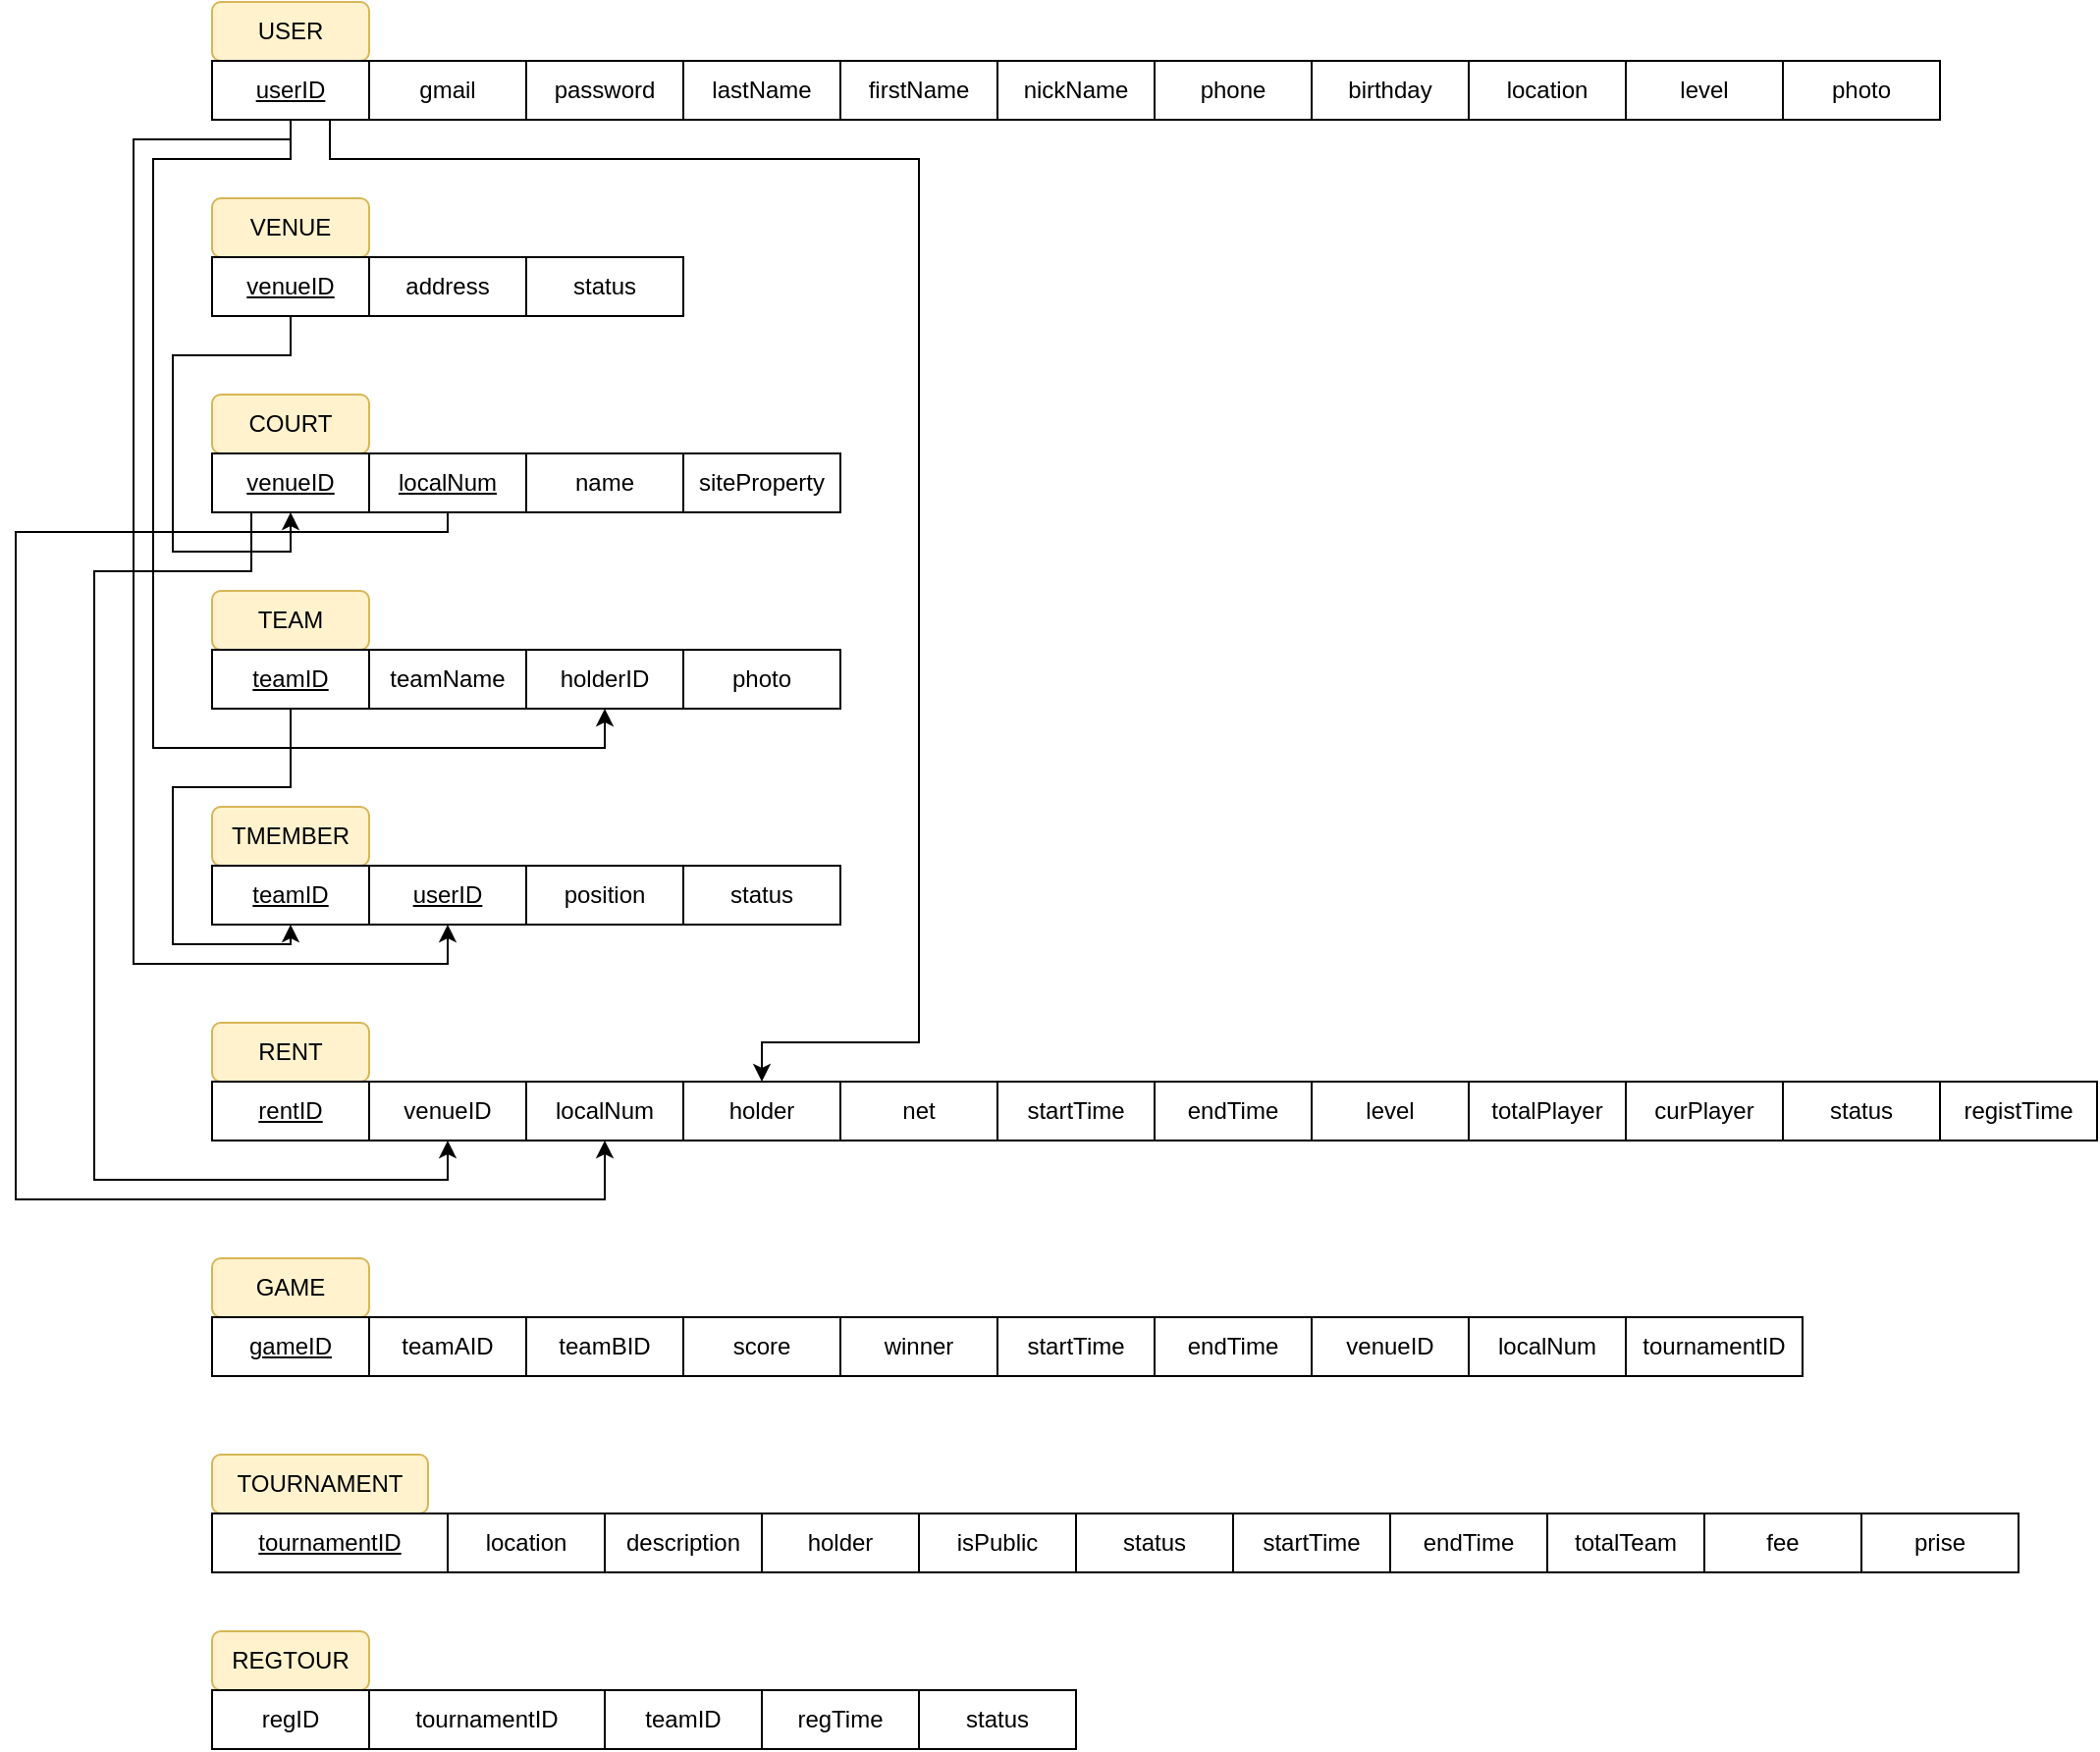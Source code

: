 <mxfile version="26.1.0">
  <diagram name="Page-1" id="1zKtDQW7CgCGdfxJF5NV">
    <mxGraphModel dx="2110" dy="855" grid="1" gridSize="10" guides="1" tooltips="1" connect="1" arrows="1" fold="1" page="1" pageScale="1" pageWidth="827" pageHeight="1169" math="0" shadow="0">
      <root>
        <mxCell id="0" />
        <mxCell id="1" parent="0" />
        <mxCell id="9fB1rzHVUbRyausaAl3s-1" value="USER" style="rounded=1;whiteSpace=wrap;html=1;fillColor=#fff2cc;strokeColor=#d6b656;" vertex="1" parent="1">
          <mxGeometry x="60" y="100" width="80" height="30" as="geometry" />
        </mxCell>
        <mxCell id="9fB1rzHVUbRyausaAl3s-2" value="gmail" style="rounded=0;whiteSpace=wrap;html=1;" vertex="1" parent="1">
          <mxGeometry x="140" y="130" width="80" height="30" as="geometry" />
        </mxCell>
        <mxCell id="9fB1rzHVUbRyausaAl3s-3" value="password" style="rounded=0;whiteSpace=wrap;html=1;" vertex="1" parent="1">
          <mxGeometry x="220" y="130" width="80" height="30" as="geometry" />
        </mxCell>
        <mxCell id="9fB1rzHVUbRyausaAl3s-4" value="lastName" style="rounded=0;whiteSpace=wrap;html=1;" vertex="1" parent="1">
          <mxGeometry x="300" y="130" width="80" height="30" as="geometry" />
        </mxCell>
        <mxCell id="9fB1rzHVUbRyausaAl3s-5" value="firstName" style="rounded=0;whiteSpace=wrap;html=1;" vertex="1" parent="1">
          <mxGeometry x="380" y="130" width="80" height="30" as="geometry" />
        </mxCell>
        <mxCell id="9fB1rzHVUbRyausaAl3s-6" value="nickName" style="rounded=0;whiteSpace=wrap;html=1;" vertex="1" parent="1">
          <mxGeometry x="460" y="130" width="80" height="30" as="geometry" />
        </mxCell>
        <mxCell id="9fB1rzHVUbRyausaAl3s-7" value="phone" style="rounded=0;whiteSpace=wrap;html=1;" vertex="1" parent="1">
          <mxGeometry x="540" y="130" width="80" height="30" as="geometry" />
        </mxCell>
        <mxCell id="9fB1rzHVUbRyausaAl3s-8" value="birthday" style="rounded=0;whiteSpace=wrap;html=1;" vertex="1" parent="1">
          <mxGeometry x="620" y="130" width="80" height="30" as="geometry" />
        </mxCell>
        <mxCell id="9fB1rzHVUbRyausaAl3s-9" value="location" style="rounded=0;whiteSpace=wrap;html=1;" vertex="1" parent="1">
          <mxGeometry x="700" y="130" width="80" height="30" as="geometry" />
        </mxCell>
        <mxCell id="9fB1rzHVUbRyausaAl3s-10" value="level" style="rounded=0;whiteSpace=wrap;html=1;" vertex="1" parent="1">
          <mxGeometry x="780" y="130" width="80" height="30" as="geometry" />
        </mxCell>
        <mxCell id="9fB1rzHVUbRyausaAl3s-14" value="photo" style="rounded=0;whiteSpace=wrap;html=1;" vertex="1" parent="1">
          <mxGeometry x="860" y="130" width="80" height="30" as="geometry" />
        </mxCell>
        <mxCell id="9fB1rzHVUbRyausaAl3s-15" value="VENUE" style="rounded=1;whiteSpace=wrap;html=1;fillColor=#fff2cc;strokeColor=#d6b656;" vertex="1" parent="1">
          <mxGeometry x="60" y="200" width="80" height="30" as="geometry" />
        </mxCell>
        <mxCell id="9fB1rzHVUbRyausaAl3s-34" style="edgeStyle=orthogonalEdgeStyle;rounded=0;orthogonalLoop=1;jettySize=auto;html=1;entryX=0.5;entryY=1;entryDx=0;entryDy=0;" edge="1" parent="1" source="9fB1rzHVUbRyausaAl3s-16" target="9fB1rzHVUbRyausaAl3s-20">
          <mxGeometry relative="1" as="geometry">
            <Array as="points">
              <mxPoint x="100" y="280" />
              <mxPoint x="40" y="280" />
              <mxPoint x="40" y="380" />
              <mxPoint x="100" y="380" />
            </Array>
          </mxGeometry>
        </mxCell>
        <mxCell id="9fB1rzHVUbRyausaAl3s-16" value="&lt;u&gt;venueID&lt;/u&gt;" style="rounded=0;whiteSpace=wrap;html=1;" vertex="1" parent="1">
          <mxGeometry x="60" y="230" width="80" height="30" as="geometry" />
        </mxCell>
        <mxCell id="9fB1rzHVUbRyausaAl3s-17" value="address" style="rounded=0;whiteSpace=wrap;html=1;" vertex="1" parent="1">
          <mxGeometry x="140" y="230" width="80" height="30" as="geometry" />
        </mxCell>
        <mxCell id="9fB1rzHVUbRyausaAl3s-18" value="status" style="rounded=0;whiteSpace=wrap;html=1;" vertex="1" parent="1">
          <mxGeometry x="220" y="230" width="80" height="30" as="geometry" />
        </mxCell>
        <mxCell id="9fB1rzHVUbRyausaAl3s-19" value="COURT" style="rounded=1;whiteSpace=wrap;html=1;fillColor=#fff2cc;strokeColor=#d6b656;" vertex="1" parent="1">
          <mxGeometry x="60" y="300" width="80" height="30" as="geometry" />
        </mxCell>
        <mxCell id="9fB1rzHVUbRyausaAl3s-57" style="edgeStyle=orthogonalEdgeStyle;rounded=0;orthogonalLoop=1;jettySize=auto;html=1;" edge="1" parent="1" source="9fB1rzHVUbRyausaAl3s-20" target="9fB1rzHVUbRyausaAl3s-44">
          <mxGeometry relative="1" as="geometry">
            <Array as="points">
              <mxPoint x="80" y="390" />
              <mxPoint y="390" />
              <mxPoint y="700" />
              <mxPoint x="180" y="700" />
            </Array>
          </mxGeometry>
        </mxCell>
        <mxCell id="9fB1rzHVUbRyausaAl3s-20" value="&lt;u&gt;venueID&lt;/u&gt;" style="rounded=0;whiteSpace=wrap;html=1;" vertex="1" parent="1">
          <mxGeometry x="60" y="330" width="80" height="30" as="geometry" />
        </mxCell>
        <mxCell id="9fB1rzHVUbRyausaAl3s-58" style="edgeStyle=orthogonalEdgeStyle;rounded=0;orthogonalLoop=1;jettySize=auto;html=1;entryX=0.5;entryY=1;entryDx=0;entryDy=0;" edge="1" parent="1" source="9fB1rzHVUbRyausaAl3s-21" target="9fB1rzHVUbRyausaAl3s-45">
          <mxGeometry relative="1" as="geometry">
            <Array as="points">
              <mxPoint x="180" y="370" />
              <mxPoint x="-40" y="370" />
              <mxPoint x="-40" y="710" />
              <mxPoint x="260" y="710" />
            </Array>
          </mxGeometry>
        </mxCell>
        <mxCell id="9fB1rzHVUbRyausaAl3s-21" value="&lt;u&gt;localNum&lt;/u&gt;" style="rounded=0;whiteSpace=wrap;html=1;" vertex="1" parent="1">
          <mxGeometry x="140" y="330" width="80" height="30" as="geometry" />
        </mxCell>
        <mxCell id="9fB1rzHVUbRyausaAl3s-22" value="name" style="rounded=0;whiteSpace=wrap;html=1;" vertex="1" parent="1">
          <mxGeometry x="220" y="330" width="80" height="30" as="geometry" />
        </mxCell>
        <mxCell id="9fB1rzHVUbRyausaAl3s-23" value="siteProperty" style="rounded=0;whiteSpace=wrap;html=1;" vertex="1" parent="1">
          <mxGeometry x="300" y="330" width="80" height="30" as="geometry" />
        </mxCell>
        <mxCell id="9fB1rzHVUbRyausaAl3s-25" value="TEAM" style="rounded=1;whiteSpace=wrap;html=1;fillColor=#fff2cc;strokeColor=#d6b656;" vertex="1" parent="1">
          <mxGeometry x="60" y="400" width="80" height="30" as="geometry" />
        </mxCell>
        <mxCell id="9fB1rzHVUbRyausaAl3s-42" style="edgeStyle=orthogonalEdgeStyle;rounded=0;orthogonalLoop=1;jettySize=auto;html=1;entryX=0.5;entryY=1;entryDx=0;entryDy=0;" edge="1" parent="1" source="9fB1rzHVUbRyausaAl3s-26" target="9fB1rzHVUbRyausaAl3s-36">
          <mxGeometry relative="1" as="geometry">
            <Array as="points">
              <mxPoint x="100" y="500" />
              <mxPoint x="40" y="500" />
              <mxPoint x="40" y="580" />
              <mxPoint x="100" y="580" />
            </Array>
          </mxGeometry>
        </mxCell>
        <mxCell id="9fB1rzHVUbRyausaAl3s-26" value="&lt;u&gt;teamID&lt;/u&gt;" style="rounded=0;whiteSpace=wrap;html=1;" vertex="1" parent="1">
          <mxGeometry x="60" y="430" width="80" height="30" as="geometry" />
        </mxCell>
        <mxCell id="9fB1rzHVUbRyausaAl3s-27" value="teamName" style="rounded=0;whiteSpace=wrap;html=1;" vertex="1" parent="1">
          <mxGeometry x="140" y="430" width="80" height="30" as="geometry" />
        </mxCell>
        <mxCell id="9fB1rzHVUbRyausaAl3s-28" value="holderID" style="rounded=0;whiteSpace=wrap;html=1;" vertex="1" parent="1">
          <mxGeometry x="220" y="430" width="80" height="30" as="geometry" />
        </mxCell>
        <mxCell id="9fB1rzHVUbRyausaAl3s-29" value="photo" style="rounded=0;whiteSpace=wrap;html=1;" vertex="1" parent="1">
          <mxGeometry x="300" y="430" width="80" height="30" as="geometry" />
        </mxCell>
        <mxCell id="9fB1rzHVUbRyausaAl3s-31" style="edgeStyle=orthogonalEdgeStyle;rounded=0;orthogonalLoop=1;jettySize=auto;html=1;exitX=0.5;exitY=1;exitDx=0;exitDy=0;" edge="1" parent="1" source="9fB1rzHVUbRyausaAl3s-30">
          <mxGeometry relative="1" as="geometry">
            <mxPoint x="260" y="460" as="targetPoint" />
            <Array as="points">
              <mxPoint x="100" y="180" />
              <mxPoint x="30" y="180" />
              <mxPoint x="30" y="480" />
              <mxPoint x="260" y="480" />
            </Array>
          </mxGeometry>
        </mxCell>
        <mxCell id="9fB1rzHVUbRyausaAl3s-41" style="edgeStyle=orthogonalEdgeStyle;rounded=0;orthogonalLoop=1;jettySize=auto;html=1;entryX=0.5;entryY=1;entryDx=0;entryDy=0;" edge="1" parent="1" source="9fB1rzHVUbRyausaAl3s-30" target="9fB1rzHVUbRyausaAl3s-37">
          <mxGeometry relative="1" as="geometry">
            <Array as="points">
              <mxPoint x="100" y="170" />
              <mxPoint x="20" y="170" />
              <mxPoint x="20" y="590" />
              <mxPoint x="180" y="590" />
            </Array>
          </mxGeometry>
        </mxCell>
        <mxCell id="9fB1rzHVUbRyausaAl3s-56" style="edgeStyle=orthogonalEdgeStyle;rounded=0;orthogonalLoop=1;jettySize=auto;html=1;" edge="1" parent="1" source="9fB1rzHVUbRyausaAl3s-30" target="9fB1rzHVUbRyausaAl3s-55">
          <mxGeometry relative="1" as="geometry">
            <Array as="points">
              <mxPoint x="120" y="180" />
              <mxPoint x="420" y="180" />
              <mxPoint x="420" y="630" />
              <mxPoint x="340" y="630" />
            </Array>
          </mxGeometry>
        </mxCell>
        <mxCell id="9fB1rzHVUbRyausaAl3s-30" value="&lt;u&gt;userID&lt;/u&gt;" style="rounded=0;whiteSpace=wrap;html=1;" vertex="1" parent="1">
          <mxGeometry x="60" y="130" width="80" height="30" as="geometry" />
        </mxCell>
        <mxCell id="9fB1rzHVUbRyausaAl3s-35" value="TMEMBER" style="rounded=1;whiteSpace=wrap;html=1;fillColor=#fff2cc;strokeColor=#d6b656;" vertex="1" parent="1">
          <mxGeometry x="60" y="510" width="80" height="30" as="geometry" />
        </mxCell>
        <mxCell id="9fB1rzHVUbRyausaAl3s-36" value="&lt;u&gt;teamID&lt;/u&gt;" style="rounded=0;whiteSpace=wrap;html=1;" vertex="1" parent="1">
          <mxGeometry x="60" y="540" width="80" height="30" as="geometry" />
        </mxCell>
        <mxCell id="9fB1rzHVUbRyausaAl3s-37" value="&lt;u&gt;userID&lt;/u&gt;" style="rounded=0;whiteSpace=wrap;html=1;" vertex="1" parent="1">
          <mxGeometry x="140" y="540" width="80" height="30" as="geometry" />
        </mxCell>
        <mxCell id="9fB1rzHVUbRyausaAl3s-38" value="position" style="rounded=0;whiteSpace=wrap;html=1;" vertex="1" parent="1">
          <mxGeometry x="220" y="540" width="80" height="30" as="geometry" />
        </mxCell>
        <mxCell id="9fB1rzHVUbRyausaAl3s-39" value="status" style="rounded=0;whiteSpace=wrap;html=1;" vertex="1" parent="1">
          <mxGeometry x="300" y="540" width="80" height="30" as="geometry" />
        </mxCell>
        <mxCell id="9fB1rzHVUbRyausaAl3s-43" value="RENT" style="rounded=1;whiteSpace=wrap;html=1;fillColor=#fff2cc;strokeColor=#d6b656;" vertex="1" parent="1">
          <mxGeometry x="60" y="620" width="80" height="30" as="geometry" />
        </mxCell>
        <mxCell id="9fB1rzHVUbRyausaAl3s-44" value="venueID" style="rounded=0;whiteSpace=wrap;html=1;" vertex="1" parent="1">
          <mxGeometry x="140" y="650" width="80" height="30" as="geometry" />
        </mxCell>
        <mxCell id="9fB1rzHVUbRyausaAl3s-45" value="localNum" style="rounded=0;whiteSpace=wrap;html=1;" vertex="1" parent="1">
          <mxGeometry x="220" y="650" width="80" height="30" as="geometry" />
        </mxCell>
        <mxCell id="9fB1rzHVUbRyausaAl3s-46" value="net" style="rounded=0;whiteSpace=wrap;html=1;" vertex="1" parent="1">
          <mxGeometry x="380" y="650" width="80" height="30" as="geometry" />
        </mxCell>
        <mxCell id="9fB1rzHVUbRyausaAl3s-47" value="startTime" style="rounded=0;whiteSpace=wrap;html=1;" vertex="1" parent="1">
          <mxGeometry x="460" y="650" width="80" height="30" as="geometry" />
        </mxCell>
        <mxCell id="9fB1rzHVUbRyausaAl3s-48" value="endTime" style="rounded=0;whiteSpace=wrap;html=1;" vertex="1" parent="1">
          <mxGeometry x="540" y="650" width="80" height="30" as="geometry" />
        </mxCell>
        <mxCell id="9fB1rzHVUbRyausaAl3s-49" value="level" style="rounded=0;whiteSpace=wrap;html=1;" vertex="1" parent="1">
          <mxGeometry x="620" y="650" width="80" height="30" as="geometry" />
        </mxCell>
        <mxCell id="9fB1rzHVUbRyausaAl3s-50" value="totalPlayer" style="rounded=0;whiteSpace=wrap;html=1;" vertex="1" parent="1">
          <mxGeometry x="700" y="650" width="80" height="30" as="geometry" />
        </mxCell>
        <mxCell id="9fB1rzHVUbRyausaAl3s-51" value="curPlayer" style="rounded=0;whiteSpace=wrap;html=1;" vertex="1" parent="1">
          <mxGeometry x="780" y="650" width="80" height="30" as="geometry" />
        </mxCell>
        <mxCell id="9fB1rzHVUbRyausaAl3s-54" value="&lt;u&gt;rentID&lt;/u&gt;" style="rounded=0;whiteSpace=wrap;html=1;" vertex="1" parent="1">
          <mxGeometry x="60" y="650" width="80" height="30" as="geometry" />
        </mxCell>
        <mxCell id="9fB1rzHVUbRyausaAl3s-55" value="holder" style="rounded=0;whiteSpace=wrap;html=1;" vertex="1" parent="1">
          <mxGeometry x="300" y="650" width="80" height="30" as="geometry" />
        </mxCell>
        <mxCell id="9fB1rzHVUbRyausaAl3s-60" value="status" style="rounded=0;whiteSpace=wrap;html=1;" vertex="1" parent="1">
          <mxGeometry x="860" y="650" width="80" height="30" as="geometry" />
        </mxCell>
        <mxCell id="9fB1rzHVUbRyausaAl3s-61" value="registTime" style="rounded=0;whiteSpace=wrap;html=1;" vertex="1" parent="1">
          <mxGeometry x="940" y="650" width="80" height="30" as="geometry" />
        </mxCell>
        <mxCell id="9fB1rzHVUbRyausaAl3s-62" value="GAME" style="rounded=1;whiteSpace=wrap;html=1;fillColor=#fff2cc;strokeColor=#d6b656;" vertex="1" parent="1">
          <mxGeometry x="60" y="740" width="80" height="30" as="geometry" />
        </mxCell>
        <mxCell id="9fB1rzHVUbRyausaAl3s-63" value="teamAID" style="rounded=0;whiteSpace=wrap;html=1;" vertex="1" parent="1">
          <mxGeometry x="140" y="770" width="80" height="30" as="geometry" />
        </mxCell>
        <mxCell id="9fB1rzHVUbRyausaAl3s-64" value="teamBID" style="rounded=0;whiteSpace=wrap;html=1;" vertex="1" parent="1">
          <mxGeometry x="220" y="770" width="80" height="30" as="geometry" />
        </mxCell>
        <mxCell id="9fB1rzHVUbRyausaAl3s-65" value="winner" style="rounded=0;whiteSpace=wrap;html=1;" vertex="1" parent="1">
          <mxGeometry x="380" y="770" width="80" height="30" as="geometry" />
        </mxCell>
        <mxCell id="9fB1rzHVUbRyausaAl3s-66" value="startTime" style="rounded=0;whiteSpace=wrap;html=1;" vertex="1" parent="1">
          <mxGeometry x="460" y="770" width="80" height="30" as="geometry" />
        </mxCell>
        <mxCell id="9fB1rzHVUbRyausaAl3s-67" value="endTime" style="rounded=0;whiteSpace=wrap;html=1;" vertex="1" parent="1">
          <mxGeometry x="540" y="770" width="80" height="30" as="geometry" />
        </mxCell>
        <mxCell id="9fB1rzHVUbRyausaAl3s-68" value="venueID" style="rounded=0;whiteSpace=wrap;html=1;" vertex="1" parent="1">
          <mxGeometry x="620" y="770" width="80" height="30" as="geometry" />
        </mxCell>
        <mxCell id="9fB1rzHVUbRyausaAl3s-69" value="localNum" style="rounded=0;whiteSpace=wrap;html=1;" vertex="1" parent="1">
          <mxGeometry x="700" y="770" width="80" height="30" as="geometry" />
        </mxCell>
        <mxCell id="9fB1rzHVUbRyausaAl3s-71" value="&lt;u&gt;gameID&lt;/u&gt;" style="rounded=0;whiteSpace=wrap;html=1;" vertex="1" parent="1">
          <mxGeometry x="60" y="770" width="80" height="30" as="geometry" />
        </mxCell>
        <mxCell id="9fB1rzHVUbRyausaAl3s-72" value="score" style="rounded=0;whiteSpace=wrap;html=1;" vertex="1" parent="1">
          <mxGeometry x="300" y="770" width="80" height="30" as="geometry" />
        </mxCell>
        <mxCell id="9fB1rzHVUbRyausaAl3s-75" value="tournamentID" style="rounded=0;whiteSpace=wrap;html=1;" vertex="1" parent="1">
          <mxGeometry x="780" y="770" width="90" height="30" as="geometry" />
        </mxCell>
        <mxCell id="9fB1rzHVUbRyausaAl3s-81" value="TOURNAMENT" style="rounded=1;whiteSpace=wrap;html=1;fillColor=#fff2cc;strokeColor=#d6b656;" vertex="1" parent="1">
          <mxGeometry x="60" y="840" width="110" height="30" as="geometry" />
        </mxCell>
        <mxCell id="9fB1rzHVUbRyausaAl3s-82" value="&lt;u&gt;tournamentID&lt;/u&gt;" style="rounded=0;whiteSpace=wrap;html=1;" vertex="1" parent="1">
          <mxGeometry x="60" y="870" width="120" height="30" as="geometry" />
        </mxCell>
        <mxCell id="9fB1rzHVUbRyausaAl3s-83" value="location" style="rounded=0;whiteSpace=wrap;html=1;" vertex="1" parent="1">
          <mxGeometry x="180" y="870" width="80" height="30" as="geometry" />
        </mxCell>
        <mxCell id="9fB1rzHVUbRyausaAl3s-84" value="description" style="rounded=0;whiteSpace=wrap;html=1;" vertex="1" parent="1">
          <mxGeometry x="260" y="870" width="80" height="30" as="geometry" />
        </mxCell>
        <mxCell id="9fB1rzHVUbRyausaAl3s-85" value="holder" style="rounded=0;whiteSpace=wrap;html=1;" vertex="1" parent="1">
          <mxGeometry x="340" y="870" width="80" height="30" as="geometry" />
        </mxCell>
        <mxCell id="9fB1rzHVUbRyausaAl3s-86" value="REGTOUR" style="rounded=1;whiteSpace=wrap;html=1;fillColor=#fff2cc;strokeColor=#d6b656;" vertex="1" parent="1">
          <mxGeometry x="60" y="930" width="80" height="30" as="geometry" />
        </mxCell>
        <mxCell id="9fB1rzHVUbRyausaAl3s-87" value="regID" style="rounded=0;whiteSpace=wrap;html=1;" vertex="1" parent="1">
          <mxGeometry x="60" y="960" width="80" height="30" as="geometry" />
        </mxCell>
        <mxCell id="9fB1rzHVUbRyausaAl3s-88" value="tournamentID" style="rounded=0;whiteSpace=wrap;html=1;" vertex="1" parent="1">
          <mxGeometry x="140" y="960" width="120" height="30" as="geometry" />
        </mxCell>
        <mxCell id="9fB1rzHVUbRyausaAl3s-89" value="teamID" style="rounded=0;whiteSpace=wrap;html=1;" vertex="1" parent="1">
          <mxGeometry x="260" y="960" width="80" height="30" as="geometry" />
        </mxCell>
        <mxCell id="9fB1rzHVUbRyausaAl3s-90" value="regTime" style="rounded=0;whiteSpace=wrap;html=1;" vertex="1" parent="1">
          <mxGeometry x="340" y="960" width="80" height="30" as="geometry" />
        </mxCell>
        <mxCell id="9fB1rzHVUbRyausaAl3s-91" value="isPublic" style="rounded=0;whiteSpace=wrap;html=1;" vertex="1" parent="1">
          <mxGeometry x="420" y="870" width="80" height="30" as="geometry" />
        </mxCell>
        <mxCell id="9fB1rzHVUbRyausaAl3s-92" value="status" style="rounded=0;whiteSpace=wrap;html=1;" vertex="1" parent="1">
          <mxGeometry x="500" y="870" width="80" height="30" as="geometry" />
        </mxCell>
        <mxCell id="9fB1rzHVUbRyausaAl3s-93" value="startTime" style="rounded=0;whiteSpace=wrap;html=1;" vertex="1" parent="1">
          <mxGeometry x="580" y="870" width="80" height="30" as="geometry" />
        </mxCell>
        <mxCell id="9fB1rzHVUbRyausaAl3s-94" value="endTime" style="rounded=0;whiteSpace=wrap;html=1;" vertex="1" parent="1">
          <mxGeometry x="660" y="870" width="80" height="30" as="geometry" />
        </mxCell>
        <mxCell id="9fB1rzHVUbRyausaAl3s-95" value="totalTeam" style="rounded=0;whiteSpace=wrap;html=1;" vertex="1" parent="1">
          <mxGeometry x="740" y="870" width="80" height="30" as="geometry" />
        </mxCell>
        <mxCell id="9fB1rzHVUbRyausaAl3s-97" value="fee" style="rounded=0;whiteSpace=wrap;html=1;" vertex="1" parent="1">
          <mxGeometry x="820" y="870" width="80" height="30" as="geometry" />
        </mxCell>
        <mxCell id="9fB1rzHVUbRyausaAl3s-98" value="prise" style="rounded=0;whiteSpace=wrap;html=1;" vertex="1" parent="1">
          <mxGeometry x="900" y="870" width="80" height="30" as="geometry" />
        </mxCell>
        <mxCell id="9fB1rzHVUbRyausaAl3s-99" value="status" style="rounded=0;whiteSpace=wrap;html=1;" vertex="1" parent="1">
          <mxGeometry x="420" y="960" width="80" height="30" as="geometry" />
        </mxCell>
      </root>
    </mxGraphModel>
  </diagram>
</mxfile>
